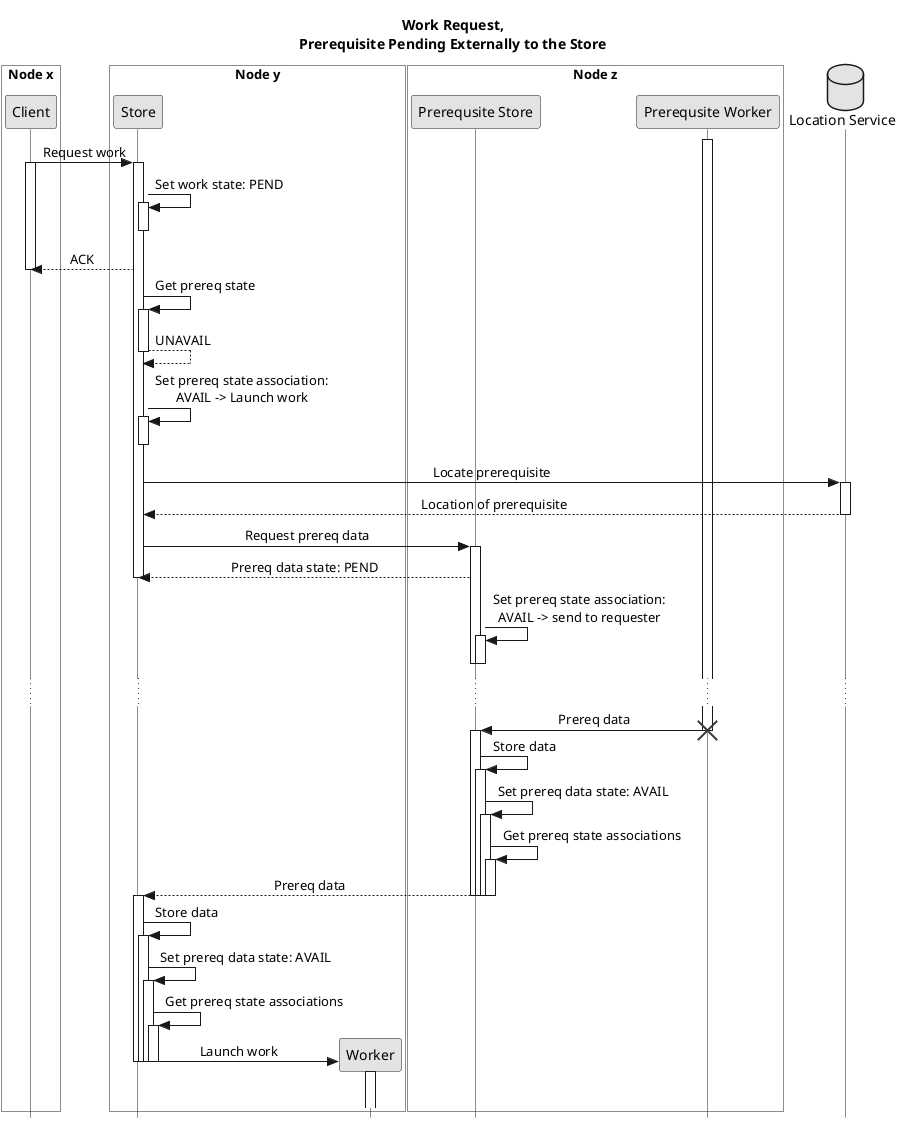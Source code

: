 @startuml
skinparam monochrome true
skinparam shadowing false
skinparam style strictuml
skinparam LifelineStrategy nosolid
skinparam sequenceMessageAlign center
title Work Request,\nPrerequisite Pending Externally to the Store

box "Node x" #ffffff
participant Client as client
end box
box "Node y" #ffffff
participant Store as store
participant Worker as worker
end box
box "Node z" #ffffff
participant "Prerequsite Store" as pstore
participant "Prerequsite Worker" as pworker
end box
database "Location Service" as ls

activate pworker
client -> store ++: Request work
activate client
store -> store ++--: Set work state: PEND
store --> client: ACK
deactivate client
store -> store ++: Get prereq state
return UNAVAIL
store -> store ++--: Set prereq state association:\nAVAIL -> Launch work
store -> ls ++: Locate prerequisite
return Location of prerequisite
store -> pstore ++: Request prereq data
pstore --> store: Prereq data state: PEND
deactivate store
pstore -> pstore ++--: Set prereq state association:\nAVAIL -> send to requester
deactivate pstore
...
pworker -> pstore: Prereq data
destroy pworker
activate pstore
pstore -> pstore ++: Store data
pstore -> pstore ++: Set prereq data state: AVAIL
pstore -> pstore ++: Get prereq state associations
pstore --> store --: Prereq data
deactivate pstore
deactivate pstore
deactivate pstore
deactivate pstore
activate store
store -> store ++: Store data
store -> store ++: Set prereq data state: AVAIL
store -> store ++: Get prereq state associations
store -> worker **: Launch work
deactivate store
deactivate store
deactivate store
deactivate store
activate worker
|||
@enduml
